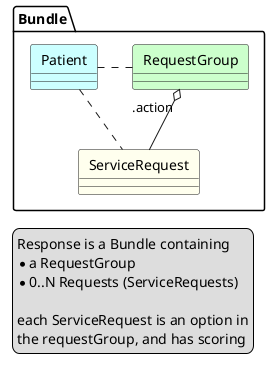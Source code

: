 @startuml
skinparam linetype polyline
hide circle
hide stereotype

package "Bundle" {
  class "  RequestGroup  " as RG #cfc{
  }

  
  class "  Patient  " as P #cff{
  }
P .r. RG
P .r. T 

  class "  ServiceRequest  " as T #ffe{
  }

RG ".action" o-- T 


}
legend
Response is a Bundle containing
* a RequestGroup
* 0..N Requests (ServiceRequests)

each ServiceRequest is an option in
the requestGroup, and has scoring
endlegend
@enduml